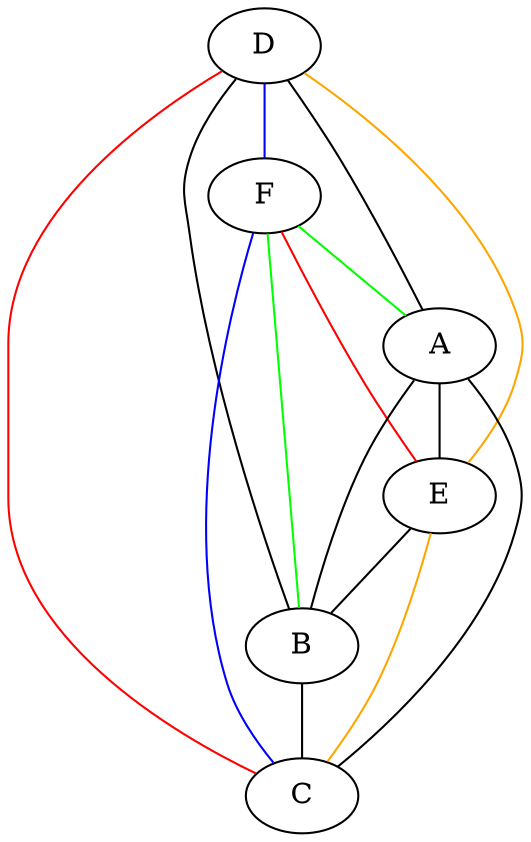 strict graph "" {
D;
F;
A;
E;
B;
C;
D -- A  [color=black];
D -- E  [color=orange];
D -- C  [color=red];
D -- B  [color=black];
D -- F  [color=blue];
F -- A  [color=green];
F -- B  [color=green];
F -- E  [color=red];
F -- C  [color=blue];
A -- E  [color=black];
A -- B  [color=black];
A -- C  [color=black];
E -- C  [color=orange];
E -- B  [color=black];
B -- C  [color=black];
}
